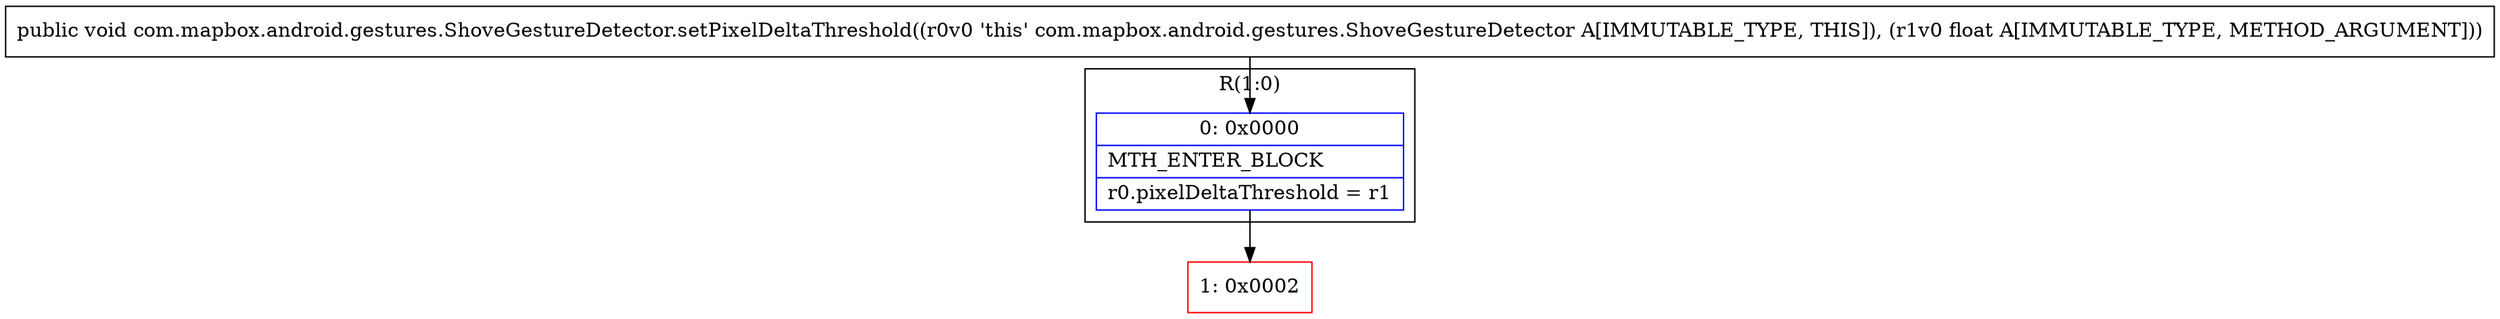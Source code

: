 digraph "CFG forcom.mapbox.android.gestures.ShoveGestureDetector.setPixelDeltaThreshold(F)V" {
subgraph cluster_Region_806469301 {
label = "R(1:0)";
node [shape=record,color=blue];
Node_0 [shape=record,label="{0\:\ 0x0000|MTH_ENTER_BLOCK\l|r0.pixelDeltaThreshold = r1\l}"];
}
Node_1 [shape=record,color=red,label="{1\:\ 0x0002}"];
MethodNode[shape=record,label="{public void com.mapbox.android.gestures.ShoveGestureDetector.setPixelDeltaThreshold((r0v0 'this' com.mapbox.android.gestures.ShoveGestureDetector A[IMMUTABLE_TYPE, THIS]), (r1v0 float A[IMMUTABLE_TYPE, METHOD_ARGUMENT])) }"];
MethodNode -> Node_0;
Node_0 -> Node_1;
}

